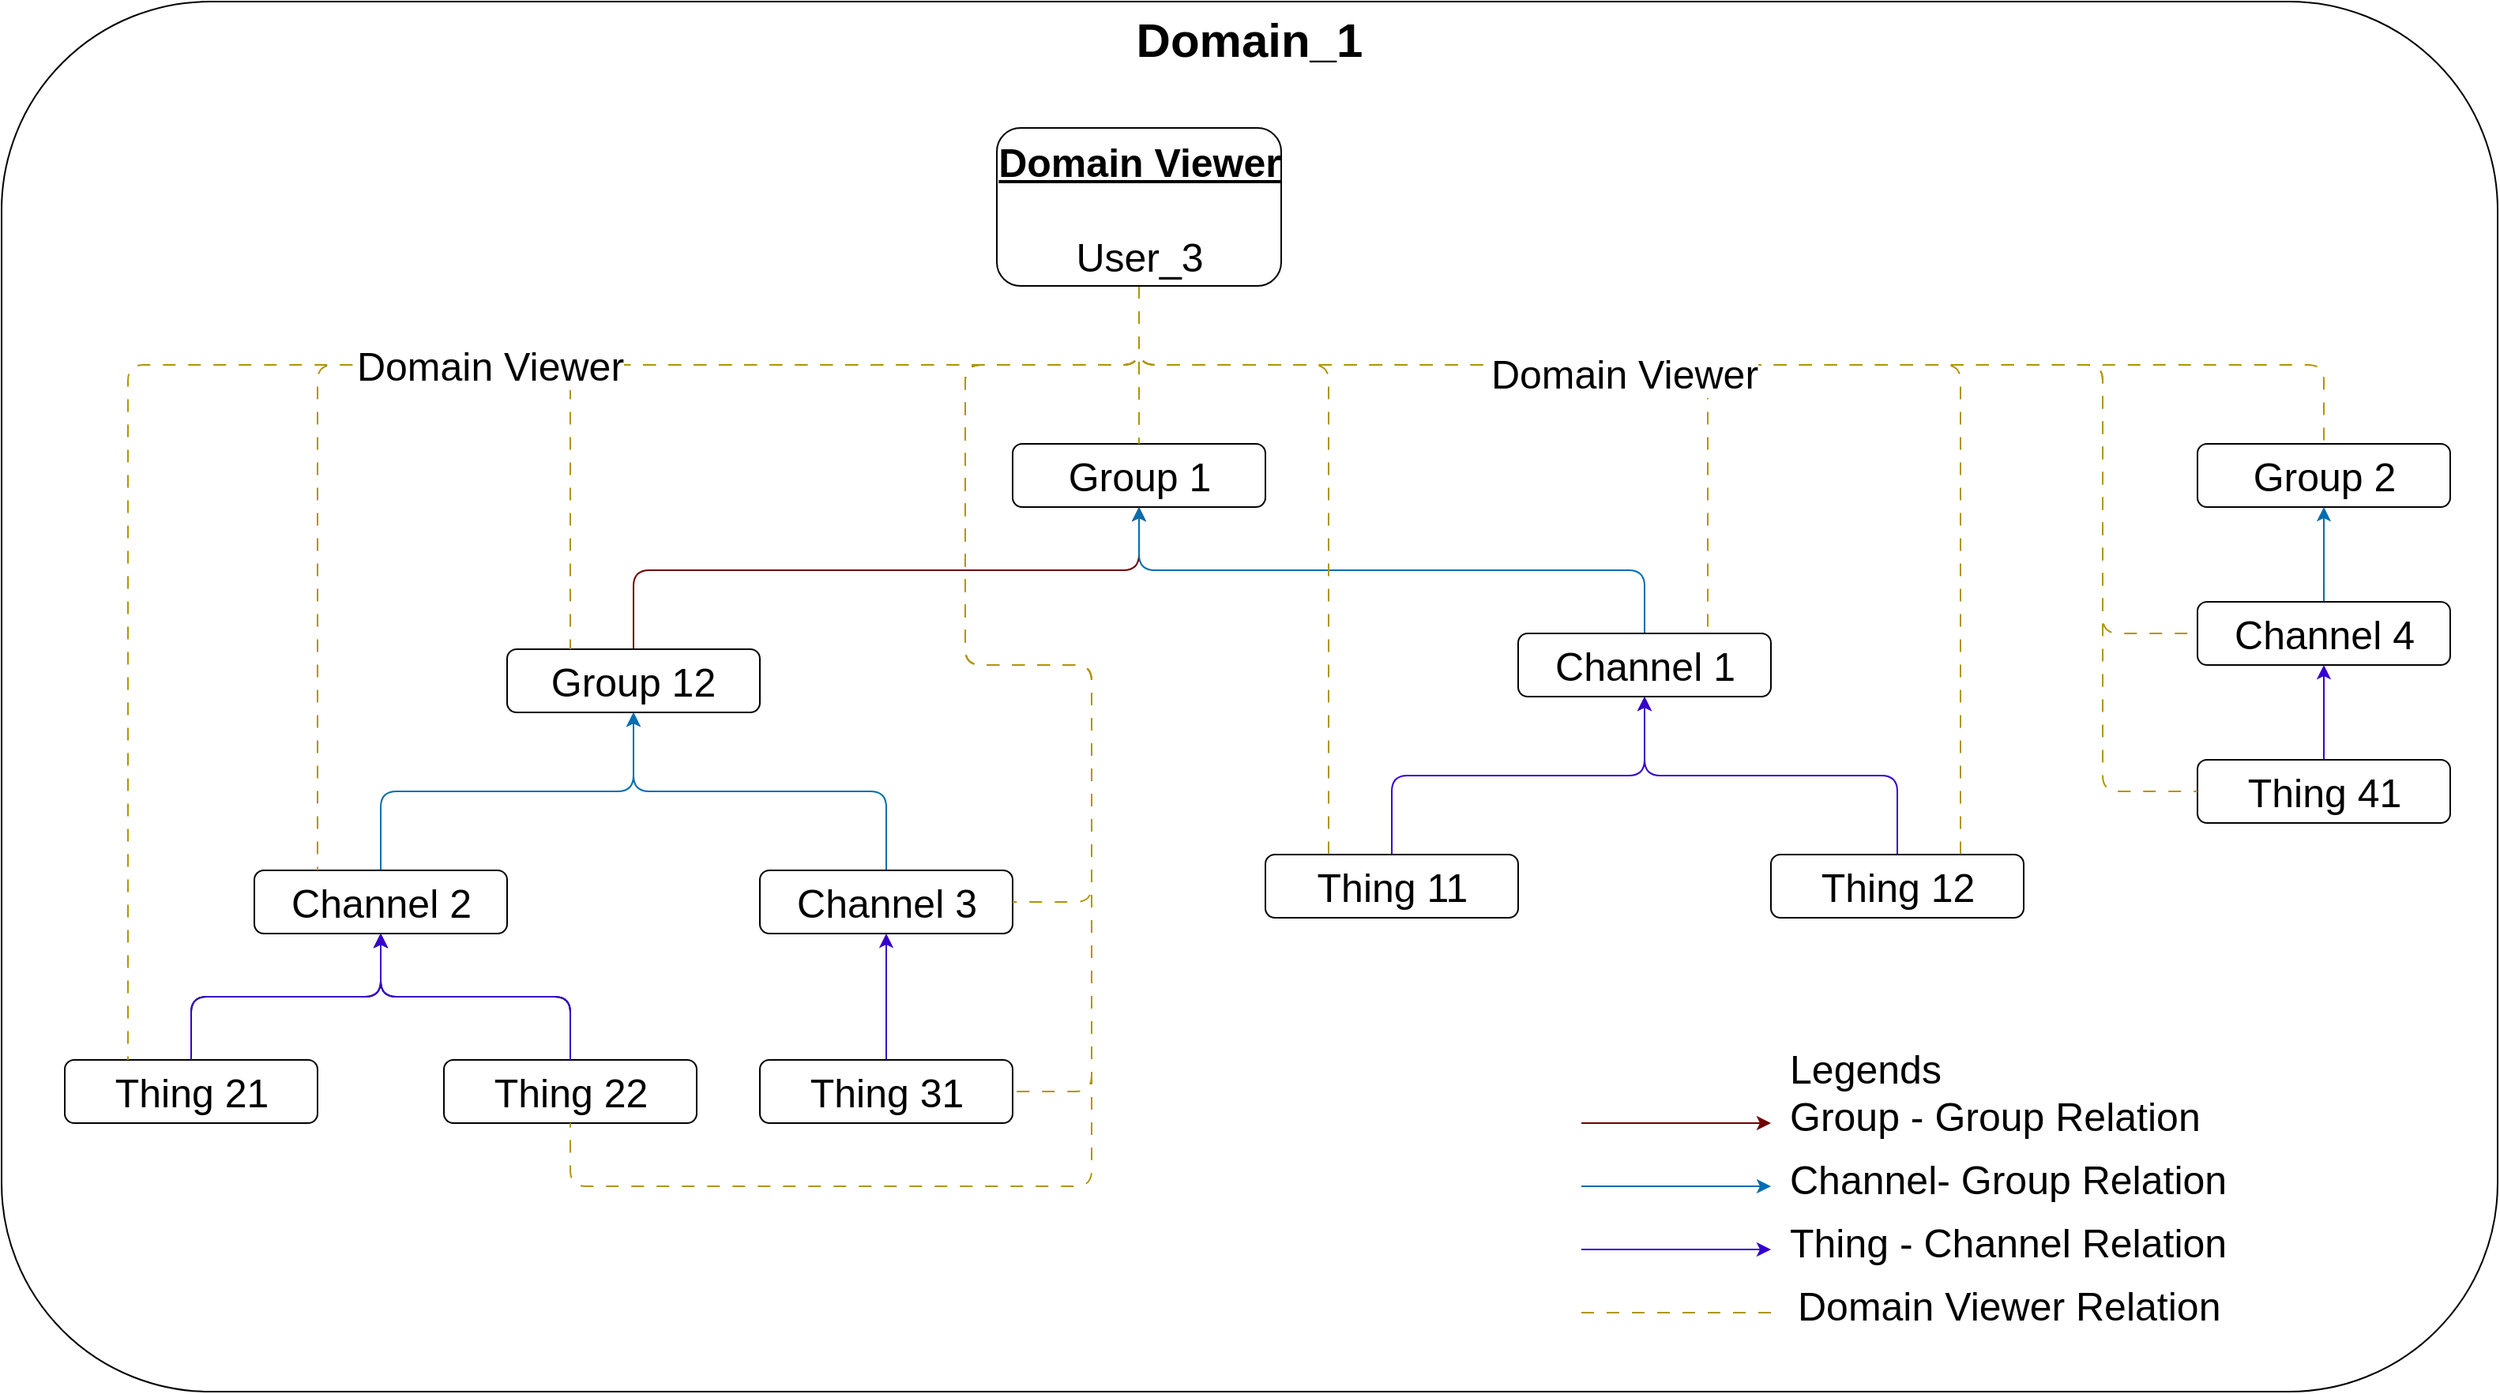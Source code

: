 <mxfile>
    <diagram id="6mOy798XpB74Yk2sk_v2" name="Page-1">
        <mxGraphModel dx="2925" dy="2398" grid="1" gridSize="10" guides="1" tooltips="1" connect="1" arrows="1" fold="1" page="1" pageScale="1" pageWidth="850" pageHeight="1100" math="0" shadow="0">
            <root>
                <mxCell id="0"/>
                <mxCell id="1" style="locked=1;" parent="0" visible="0"/>
                <mxCell id="4" value="Domain_1_container" style="locked=1;" parent="0"/>
                <mxCell id="5" value="&lt;font style=&quot;font-size: 30px;&quot;&gt;&lt;b style=&quot;&quot;&gt;Domain_1&lt;/b&gt;&lt;/font&gt;" style="rounded=1;whiteSpace=wrap;html=1;verticalAlign=top;" parent="4" vertex="1">
                    <mxGeometry x="-550" y="-40" width="1580" height="880" as="geometry"/>
                </mxCell>
                <mxCell id="6" value="Domain_1_entities" style="" parent="0"/>
                <mxCell id="8" value="Group 1" style="rounded=1;html=1;fontSize=25;" parent="6" vertex="1">
                    <mxGeometry x="90" y="240" width="160" height="40" as="geometry"/>
                </mxCell>
                <mxCell id="22" style="edgeStyle=elbowEdgeStyle;rounded=1;elbow=vertical;html=1;entryX=0.5;entryY=1;entryDx=0;entryDy=0;fontSize=20;fillColor=#a20025;strokeColor=#6F0000;" parent="6" source="10" target="8" edge="1">
                    <mxGeometry relative="1" as="geometry">
                        <Array as="points">
                            <mxPoint x="10" y="320"/>
                        </Array>
                    </mxGeometry>
                </mxCell>
                <mxCell id="10" value="Group 12" style="rounded=1;whiteSpace=wrap;html=1;fontSize=25;" parent="6" vertex="1">
                    <mxGeometry x="-230" y="370" width="160" height="40" as="geometry"/>
                </mxCell>
                <mxCell id="20" style="edgeStyle=elbowEdgeStyle;html=1;entryX=0.5;entryY=1;entryDx=0;entryDy=0;fontSize=20;elbow=vertical;fillColor=#1ba1e2;strokeColor=#006EAF;" parent="6" source="11" target="10" edge="1">
                    <mxGeometry relative="1" as="geometry"/>
                </mxCell>
                <mxCell id="11" value="Channel 2" style="rounded=1;html=1;fontSize=25;" parent="6" vertex="1">
                    <mxGeometry x="-390" y="510" width="160" height="40" as="geometry"/>
                </mxCell>
                <mxCell id="21" style="edgeStyle=elbowEdgeStyle;rounded=1;elbow=vertical;html=1;fontSize=20;fillColor=#1ba1e2;strokeColor=#006EAF;" parent="6" source="12" target="10" edge="1">
                    <mxGeometry relative="1" as="geometry"/>
                </mxCell>
                <mxCell id="12" value="Channel 3" style="rounded=1;html=1;fontSize=25;" parent="6" vertex="1">
                    <mxGeometry x="-70" y="510" width="160" height="40" as="geometry"/>
                </mxCell>
                <mxCell id="23" style="edgeStyle=elbowEdgeStyle;rounded=1;elbow=vertical;html=1;fontSize=20;fillColor=#1ba1e2;strokeColor=#006EAF;" parent="6" source="14" edge="1">
                    <mxGeometry relative="1" as="geometry">
                        <mxPoint x="170" y="280" as="targetPoint"/>
                    </mxGeometry>
                </mxCell>
                <mxCell id="14" value="Channel 1" style="rounded=1;html=1;fontSize=25;" parent="6" vertex="1">
                    <mxGeometry x="410" y="360" width="160" height="40" as="geometry"/>
                </mxCell>
                <mxCell id="18" style="edgeStyle=none;html=1;entryX=0.5;entryY=1;entryDx=0;entryDy=0;fontSize=20;fillColor=#6a00ff;strokeColor=#3700CC;" parent="6" source="15" target="14" edge="1">
                    <mxGeometry relative="1" as="geometry">
                        <Array as="points">
                            <mxPoint x="330" y="450"/>
                            <mxPoint x="490" y="450"/>
                        </Array>
                    </mxGeometry>
                </mxCell>
                <mxCell id="15" value="Thing 11" style="rounded=1;html=1;fontSize=25;" parent="6" vertex="1">
                    <mxGeometry x="250" y="500" width="160" height="40" as="geometry"/>
                </mxCell>
                <mxCell id="19" style="edgeStyle=none;html=1;entryX=0.5;entryY=1;entryDx=0;entryDy=0;fontSize=20;fillColor=#6a00ff;strokeColor=#3700CC;" parent="6" source="16" target="14" edge="1">
                    <mxGeometry relative="1" as="geometry">
                        <Array as="points">
                            <mxPoint x="650" y="450"/>
                            <mxPoint x="490" y="450"/>
                        </Array>
                    </mxGeometry>
                </mxCell>
                <mxCell id="16" value="Thing 12" style="rounded=1;html=1;fontSize=25;" parent="6" vertex="1">
                    <mxGeometry x="570" y="500" width="160" height="40" as="geometry"/>
                </mxCell>
                <mxCell id="29" style="edgeStyle=elbowEdgeStyle;rounded=1;elbow=vertical;html=1;entryX=0.5;entryY=1;entryDx=0;entryDy=0;fontSize=20;" parent="6" source="25" target="11" edge="1">
                    <mxGeometry relative="1" as="geometry"/>
                </mxCell>
                <mxCell id="25" value="Thing 21" style="rounded=1;html=1;fontSize=25;" parent="6" vertex="1">
                    <mxGeometry x="-510" y="630" width="160" height="40" as="geometry"/>
                </mxCell>
                <mxCell id="30" style="edgeStyle=elbowEdgeStyle;rounded=1;elbow=vertical;html=1;entryX=0.5;entryY=1;entryDx=0;entryDy=0;fontSize=20;" parent="6" source="26" target="11" edge="1">
                    <mxGeometry relative="1" as="geometry"/>
                </mxCell>
                <mxCell id="26" value="Thing 22" style="rounded=1;html=1;fontSize=25;" parent="6" vertex="1">
                    <mxGeometry x="-270" y="630" width="160" height="40" as="geometry"/>
                </mxCell>
                <mxCell id="28" style="edgeStyle=elbowEdgeStyle;rounded=1;elbow=vertical;html=1;fontSize=20;fillColor=#6a00ff;strokeColor=#3700CC;" parent="6" source="27" target="12" edge="1">
                    <mxGeometry relative="1" as="geometry"/>
                </mxCell>
                <mxCell id="27" value="Thing 31" style="rounded=1;html=1;fontSize=25;" parent="6" vertex="1">
                    <mxGeometry x="-70" y="630" width="160" height="40" as="geometry"/>
                </mxCell>
                <mxCell id="31" style="edgeStyle=elbowEdgeStyle;rounded=1;elbow=vertical;html=1;entryX=0.5;entryY=1;entryDx=0;entryDy=0;fontSize=20;fillColor=#6a00ff;strokeColor=#3700CC;" parent="6" edge="1">
                    <mxGeometry relative="1" as="geometry">
                        <mxPoint x="-430" y="630" as="sourcePoint"/>
                        <mxPoint x="-310" y="550" as="targetPoint"/>
                    </mxGeometry>
                </mxCell>
                <mxCell id="32" style="edgeStyle=elbowEdgeStyle;rounded=1;elbow=vertical;html=1;entryX=0.5;entryY=1;entryDx=0;entryDy=0;fontSize=20;fillColor=#6a00ff;strokeColor=#3700CC;" parent="6" edge="1">
                    <mxGeometry relative="1" as="geometry">
                        <mxPoint x="-190" y="630" as="sourcePoint"/>
                        <mxPoint x="-310" y="550" as="targetPoint"/>
                    </mxGeometry>
                </mxCell>
                <mxCell id="61" value="Group 2" style="rounded=1;html=1;fontSize=25;" parent="6" vertex="1">
                    <mxGeometry x="840" y="240" width="160" height="40" as="geometry"/>
                </mxCell>
                <mxCell id="64" style="edgeStyle=elbowEdgeStyle;rounded=1;elbow=vertical;html=1;strokeColor=#006EAF;fontSize=25;startArrow=none;startFill=0;endArrow=classic;endFill=1;fillColor=#1ba1e2;" parent="6" source="63" target="61" edge="1">
                    <mxGeometry relative="1" as="geometry"/>
                </mxCell>
                <mxCell id="63" value="Channel 4" style="rounded=1;html=1;fontSize=25;" parent="6" vertex="1">
                    <mxGeometry x="840" y="340" width="160" height="40" as="geometry"/>
                </mxCell>
                <mxCell id="66" style="edgeStyle=elbowEdgeStyle;rounded=1;elbow=vertical;html=1;entryX=0.5;entryY=1;entryDx=0;entryDy=0;strokeColor=#3700CC;fontSize=25;startArrow=none;startFill=0;endArrow=classic;endFill=1;fillColor=#6a00ff;" parent="6" source="65" target="63" edge="1">
                    <mxGeometry relative="1" as="geometry"/>
                </mxCell>
                <mxCell id="65" value="Thing 41" style="rounded=1;html=1;fontSize=25;" parent="6" vertex="1">
                    <mxGeometry x="840" y="440" width="160" height="40" as="geometry"/>
                </mxCell>
                <mxCell id="39" value="Domain_1_Users" style="" parent="0"/>
                <mxCell id="49" style="edgeStyle=orthogonalEdgeStyle;rounded=1;elbow=vertical;html=1;entryX=0.5;entryY=0;entryDx=0;entryDy=0;dashed=1;dashPattern=8 8;strokeColor=#B09500;fontSize=25;startArrow=none;startFill=0;endArrow=none;endFill=0;fillColor=#e3c800;" parent="39" source="40" target="8" edge="1">
                    <mxGeometry relative="1" as="geometry"/>
                </mxCell>
                <mxCell id="50" style="edgeStyle=orthogonalEdgeStyle;rounded=1;elbow=vertical;html=1;entryX=0.25;entryY=0;entryDx=0;entryDy=0;dashed=1;dashPattern=8 8;strokeColor=#B09500;fontSize=25;startArrow=none;startFill=0;endArrow=none;endFill=0;fillColor=#e3c800;" parent="39" source="40" target="10" edge="1">
                    <mxGeometry relative="1" as="geometry">
                        <Array as="points">
                            <mxPoint x="170" y="190"/>
                            <mxPoint x="-190" y="190"/>
                        </Array>
                    </mxGeometry>
                </mxCell>
                <mxCell id="51" style="edgeStyle=orthogonalEdgeStyle;rounded=1;elbow=vertical;html=1;entryX=0.25;entryY=0;entryDx=0;entryDy=0;dashed=1;dashPattern=8 8;strokeColor=#B09500;fontSize=25;startArrow=none;startFill=0;endArrow=none;endFill=0;fillColor=#e3c800;" parent="39" source="40" target="11" edge="1">
                    <mxGeometry relative="1" as="geometry">
                        <Array as="points">
                            <mxPoint x="170" y="190"/>
                            <mxPoint x="-350" y="190"/>
                        </Array>
                    </mxGeometry>
                </mxCell>
                <mxCell id="52" style="edgeStyle=orthogonalEdgeStyle;rounded=1;elbow=vertical;html=1;entryX=0.25;entryY=0;entryDx=0;entryDy=0;dashed=1;dashPattern=8 8;strokeColor=#B09500;fontSize=25;startArrow=none;startFill=0;endArrow=none;endFill=0;fillColor=#e3c800;" parent="39" source="40" target="25" edge="1">
                    <mxGeometry relative="1" as="geometry">
                        <Array as="points">
                            <mxPoint x="170" y="190"/>
                            <mxPoint x="-470" y="190"/>
                        </Array>
                    </mxGeometry>
                </mxCell>
                <mxCell id="90" value="&lt;font style=&quot;font-size: 25px;&quot;&gt;Domain Viewer&lt;/font&gt;" style="edgeLabel;html=1;align=center;verticalAlign=middle;resizable=0;points=[];" vertex="1" connectable="0" parent="52">
                    <mxGeometry x="-0.184" relative="1" as="geometry">
                        <mxPoint as="offset"/>
                    </mxGeometry>
                </mxCell>
                <mxCell id="53" style="edgeStyle=orthogonalEdgeStyle;rounded=1;elbow=vertical;html=1;entryX=1;entryY=0.5;entryDx=0;entryDy=0;dashed=1;dashPattern=8 8;strokeColor=#B09500;fontSize=25;startArrow=none;startFill=0;endArrow=none;endFill=0;fillColor=#e3c800;" parent="39" source="40" target="12" edge="1">
                    <mxGeometry relative="1" as="geometry">
                        <Array as="points">
                            <mxPoint x="170" y="190"/>
                            <mxPoint x="60" y="190"/>
                            <mxPoint x="60" y="380"/>
                            <mxPoint x="140" y="380"/>
                            <mxPoint x="140" y="530"/>
                        </Array>
                    </mxGeometry>
                </mxCell>
                <mxCell id="54" style="edgeStyle=orthogonalEdgeStyle;rounded=1;elbow=vertical;html=1;entryX=0.5;entryY=1;entryDx=0;entryDy=0;dashed=1;dashPattern=8 8;strokeColor=#B09500;fontSize=25;startArrow=none;startFill=0;endArrow=none;endFill=0;fillColor=#e3c800;" parent="39" source="40" target="26" edge="1">
                    <mxGeometry relative="1" as="geometry">
                        <Array as="points">
                            <mxPoint x="170" y="190"/>
                            <mxPoint x="60" y="190"/>
                            <mxPoint x="60" y="380"/>
                            <mxPoint x="140" y="380"/>
                            <mxPoint x="140" y="710"/>
                            <mxPoint x="-190" y="710"/>
                        </Array>
                    </mxGeometry>
                </mxCell>
                <mxCell id="55" style="edgeStyle=orthogonalEdgeStyle;rounded=1;elbow=vertical;html=1;entryX=1;entryY=0.5;entryDx=0;entryDy=0;dashed=1;dashPattern=8 8;strokeColor=#B09500;fontSize=25;startArrow=none;startFill=0;endArrow=none;endFill=0;fillColor=#e3c800;" parent="39" source="40" target="27" edge="1">
                    <mxGeometry relative="1" as="geometry">
                        <Array as="points">
                            <mxPoint x="170" y="190"/>
                            <mxPoint x="60" y="190"/>
                            <mxPoint x="60" y="380"/>
                            <mxPoint x="140" y="380"/>
                            <mxPoint x="140" y="650"/>
                        </Array>
                    </mxGeometry>
                </mxCell>
                <mxCell id="58" style="edgeStyle=orthogonalEdgeStyle;rounded=1;elbow=vertical;html=1;entryX=0.75;entryY=0;entryDx=0;entryDy=0;dashed=1;dashPattern=8 8;strokeColor=#B09500;fontSize=25;startArrow=none;startFill=0;endArrow=none;endFill=0;fillColor=#e3c800;" parent="39" source="40" target="16" edge="1">
                    <mxGeometry relative="1" as="geometry">
                        <Array as="points">
                            <mxPoint x="170" y="190"/>
                            <mxPoint x="690" y="190"/>
                        </Array>
                    </mxGeometry>
                </mxCell>
                <mxCell id="59" style="edgeStyle=orthogonalEdgeStyle;rounded=1;elbow=vertical;html=1;entryX=0.75;entryY=0;entryDx=0;entryDy=0;dashed=1;dashPattern=8 8;strokeColor=#B09500;fontSize=25;startArrow=none;startFill=0;endArrow=none;endFill=0;fillColor=#e3c800;" parent="39" source="40" target="14" edge="1">
                    <mxGeometry relative="1" as="geometry">
                        <Array as="points">
                            <mxPoint x="170" y="190"/>
                            <mxPoint x="530" y="190"/>
                        </Array>
                    </mxGeometry>
                </mxCell>
                <mxCell id="60" style="edgeStyle=orthogonalEdgeStyle;rounded=1;elbow=vertical;html=1;entryX=0.25;entryY=0;entryDx=0;entryDy=0;dashed=1;dashPattern=8 8;strokeColor=#B09500;fontSize=25;startArrow=none;startFill=0;endArrow=none;endFill=0;fillColor=#e3c800;" parent="39" source="40" target="15" edge="1">
                    <mxGeometry relative="1" as="geometry">
                        <Array as="points">
                            <mxPoint x="170" y="190"/>
                            <mxPoint x="290" y="190"/>
                        </Array>
                    </mxGeometry>
                </mxCell>
                <mxCell id="69" style="edgeStyle=orthogonalEdgeStyle;rounded=1;elbow=vertical;html=1;entryX=0;entryY=0.5;entryDx=0;entryDy=0;dashed=1;dashPattern=8 8;strokeColor=#B09500;fontSize=25;startArrow=none;startFill=0;endArrow=none;endFill=0;fillColor=#e3c800;" parent="39" source="40" target="63" edge="1">
                    <mxGeometry relative="1" as="geometry">
                        <Array as="points">
                            <mxPoint x="170" y="190"/>
                            <mxPoint x="780" y="190"/>
                            <mxPoint x="780" y="360"/>
                        </Array>
                    </mxGeometry>
                </mxCell>
                <mxCell id="70" style="edgeStyle=orthogonalEdgeStyle;rounded=1;html=1;entryX=0;entryY=0.5;entryDx=0;entryDy=0;dashed=1;dashPattern=8 8;strokeColor=#B09500;fontSize=25;startArrow=none;startFill=0;endArrow=none;endFill=0;fillColor=#e3c800;" parent="39" source="40" target="65" edge="1">
                    <mxGeometry relative="1" as="geometry">
                        <Array as="points">
                            <mxPoint x="170" y="190"/>
                            <mxPoint x="780" y="190"/>
                            <mxPoint x="780" y="460"/>
                        </Array>
                    </mxGeometry>
                </mxCell>
                <mxCell id="72" style="edgeStyle=orthogonalEdgeStyle;rounded=1;html=1;strokeColor=#B09500;fontSize=25;startArrow=none;startFill=0;endArrow=none;endFill=0;fillColor=#e3c800;dashed=1;dashPattern=8 8;entryX=0.5;entryY=0;entryDx=0;entryDy=0;" parent="39" source="40" target="61" edge="1">
                    <mxGeometry relative="1" as="geometry">
                        <mxPoint x="920" y="230" as="targetPoint"/>
                        <Array as="points">
                            <mxPoint x="170" y="190"/>
                            <mxPoint x="920" y="190"/>
                        </Array>
                    </mxGeometry>
                </mxCell>
                <mxCell id="91" value="Domain Viewer" style="edgeLabel;html=1;align=center;verticalAlign=middle;resizable=0;points=[];fontSize=25;" vertex="1" connectable="0" parent="72">
                    <mxGeometry x="-0.161" y="-5" relative="1" as="geometry">
                        <mxPoint as="offset"/>
                    </mxGeometry>
                </mxCell>
                <mxCell id="40" value="&lt;font style=&quot;font-size: 25px;&quot;&gt;&lt;b&gt;&lt;u&gt;Domain Viewer&lt;/u&gt;&lt;/b&gt;&lt;br&gt;&lt;br&gt;User_3&lt;/font&gt;" style="rounded=1;html=1;fontSize=25;verticalAlign=top;" parent="39" vertex="1">
                    <mxGeometry x="80" y="40" width="180" height="100" as="geometry"/>
                </mxCell>
                <mxCell id="76" value="Legends" style="locked=1;" parent="0"/>
                <mxCell id="77" value="Legends" style="text;html=1;strokeColor=none;fillColor=none;align=center;verticalAlign=middle;whiteSpace=wrap;rounded=0;fontSize=25;" parent="76" vertex="1">
                    <mxGeometry x="555" y="620" width="150" height="30" as="geometry"/>
                </mxCell>
                <mxCell id="80" value="" style="endArrow=none;startArrow=classic;html=1;rounded=1;strokeColor=#6F0000;fontSize=25;startFill=1;endFill=0;fillColor=#a20025;" parent="76" edge="1">
                    <mxGeometry width="50" height="50" relative="1" as="geometry">
                        <mxPoint x="570" y="670" as="sourcePoint"/>
                        <mxPoint x="450" y="670" as="targetPoint"/>
                    </mxGeometry>
                </mxCell>
                <mxCell id="81" value="" style="endArrow=none;startArrow=classic;html=1;rounded=1;strokeColor=#006EAF;fontSize=25;startFill=1;endFill=0;fillColor=#1ba1e2;" parent="76" edge="1">
                    <mxGeometry width="50" height="50" relative="1" as="geometry">
                        <mxPoint x="570" y="710" as="sourcePoint"/>
                        <mxPoint x="450" y="710" as="targetPoint"/>
                    </mxGeometry>
                </mxCell>
                <mxCell id="82" value="" style="endArrow=none;startArrow=classic;html=1;rounded=1;strokeColor=#3700CC;fontSize=25;startFill=1;endFill=0;fillColor=#6a00ff;" parent="76" edge="1">
                    <mxGeometry width="50" height="50" relative="1" as="geometry">
                        <mxPoint x="570" y="750" as="sourcePoint"/>
                        <mxPoint x="450" y="750" as="targetPoint"/>
                    </mxGeometry>
                </mxCell>
                <mxCell id="84" value="" style="endArrow=none;startArrow=none;html=1;rounded=1;dashed=1;dashPattern=8 8;strokeColor=#B09500;fontSize=25;startFill=0;endFill=0;fillColor=#e3c800;" parent="76" edge="1">
                    <mxGeometry width="50" height="50" relative="1" as="geometry">
                        <mxPoint x="570" y="790" as="sourcePoint"/>
                        <mxPoint x="450" y="790" as="targetPoint"/>
                    </mxGeometry>
                </mxCell>
                <mxCell id="86" value="Group - Group Relation" style="text;html=1;strokeColor=none;fillColor=none;align=left;verticalAlign=middle;whiteSpace=wrap;rounded=0;fontSize=25;" parent="76" vertex="1">
                    <mxGeometry x="580" y="650" width="300" height="30" as="geometry"/>
                </mxCell>
                <mxCell id="87" value="Channel- Group Relation" style="text;html=1;strokeColor=none;fillColor=none;align=left;verticalAlign=middle;whiteSpace=wrap;rounded=0;fontSize=25;" parent="76" vertex="1">
                    <mxGeometry x="580" y="690" width="300" height="30" as="geometry"/>
                </mxCell>
                <mxCell id="88" value="Thing - Channel Relation" style="text;html=1;strokeColor=none;fillColor=none;align=left;verticalAlign=middle;whiteSpace=wrap;rounded=0;fontSize=25;" parent="76" vertex="1">
                    <mxGeometry x="580" y="730" width="300" height="30" as="geometry"/>
                </mxCell>
                <mxCell id="89" value="Domain Viewer Relation" style="text;html=1;strokeColor=none;fillColor=none;align=left;verticalAlign=middle;whiteSpace=wrap;rounded=0;fontSize=25;" parent="76" vertex="1">
                    <mxGeometry x="585" y="770" width="395" height="30" as="geometry"/>
                </mxCell>
            </root>
        </mxGraphModel>
    </diagram>
</mxfile>